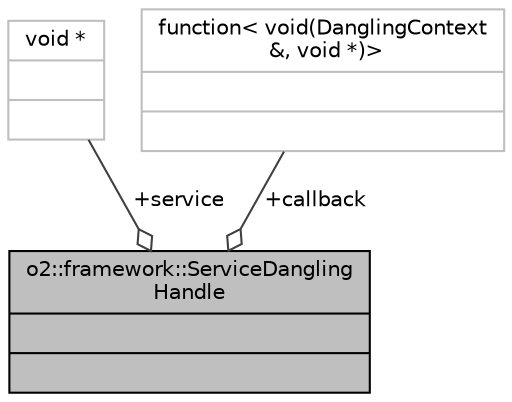digraph "o2::framework::ServiceDanglingHandle"
{
 // INTERACTIVE_SVG=YES
  bgcolor="transparent";
  edge [fontname="Helvetica",fontsize="10",labelfontname="Helvetica",labelfontsize="10"];
  node [fontname="Helvetica",fontsize="10",shape=record];
  Node1 [label="{o2::framework::ServiceDangling\lHandle\n||}",height=0.2,width=0.4,color="black", fillcolor="grey75", style="filled", fontcolor="black"];
  Node2 -> Node1 [color="grey25",fontsize="10",style="solid",label=" +service" ,arrowhead="odiamond",fontname="Helvetica"];
  Node2 [label="{void *\n||}",height=0.2,width=0.4,color="grey75"];
  Node3 -> Node1 [color="grey25",fontsize="10",style="solid",label=" +callback" ,arrowhead="odiamond",fontname="Helvetica"];
  Node3 [label="{function\< void(DanglingContext\l &, void *)\>\n||}",height=0.2,width=0.4,color="grey75"];
}
